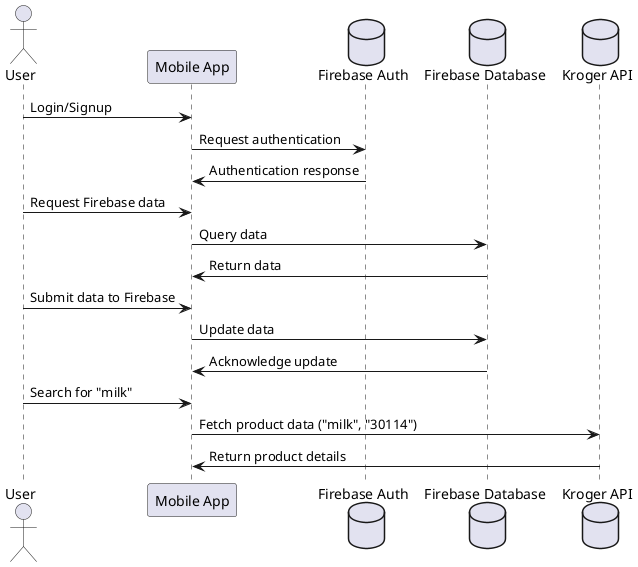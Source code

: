 @startuml
actor User
participant "Mobile App" as App
database "Firebase Auth" as FirebaseAuth
database "Firebase Database" as FirebaseDatabase
database "Kroger API" as KrogerAPI

' User interactions with the app
User -> App : Login/Signup
App -> FirebaseAuth : Request authentication
FirebaseAuth -> App : Authentication response

' User requests data from Firebase
User -> App : Request Firebase data
App -> FirebaseDatabase : Query data
FirebaseDatabase -> App : Return data

' User submits data to Firebase
User -> App : Submit data to Firebase
App -> FirebaseDatabase : Update data
FirebaseDatabase -> App : Acknowledge update

' User searches for a product using Kroger API
User -> App : Search for "milk"
App -> KrogerAPI : Fetch product data ("milk", "30114")
KrogerAPI -> App : Return product details

@enduml
